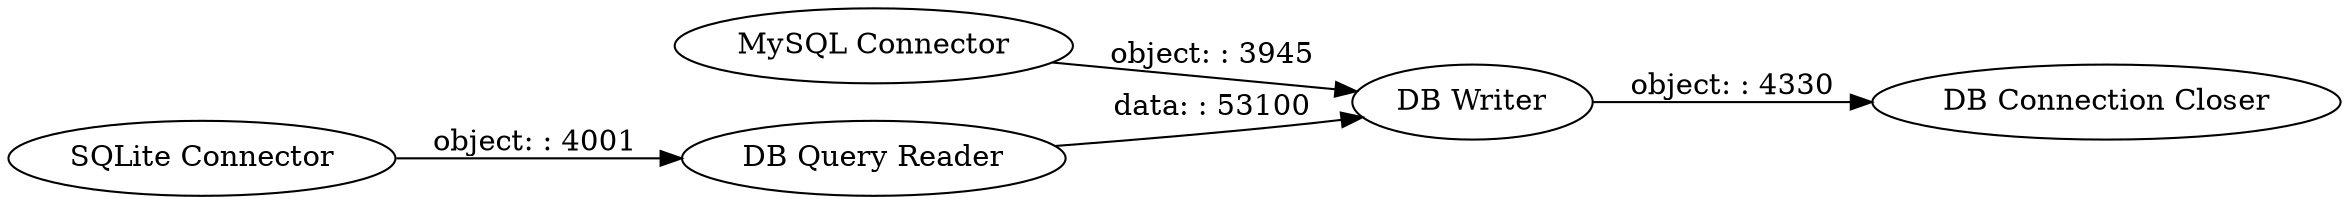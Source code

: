digraph {
	"7745659925226079492_5" [label="DB Query Reader"]
	"7745659925226079492_4" [label="DB Writer"]
	"7745659925226079492_1" [label="SQLite Connector"]
	"7745659925226079492_6" [label="MySQL Connector"]
	"7745659925226079492_7" [label="DB Connection Closer"]
	"7745659925226079492_5" -> "7745659925226079492_4" [label="data: : 53100"]
	"7745659925226079492_1" -> "7745659925226079492_5" [label="object: : 4001"]
	"7745659925226079492_6" -> "7745659925226079492_4" [label="object: : 3945"]
	"7745659925226079492_4" -> "7745659925226079492_7" [label="object: : 4330"]
	rankdir=LR
}
